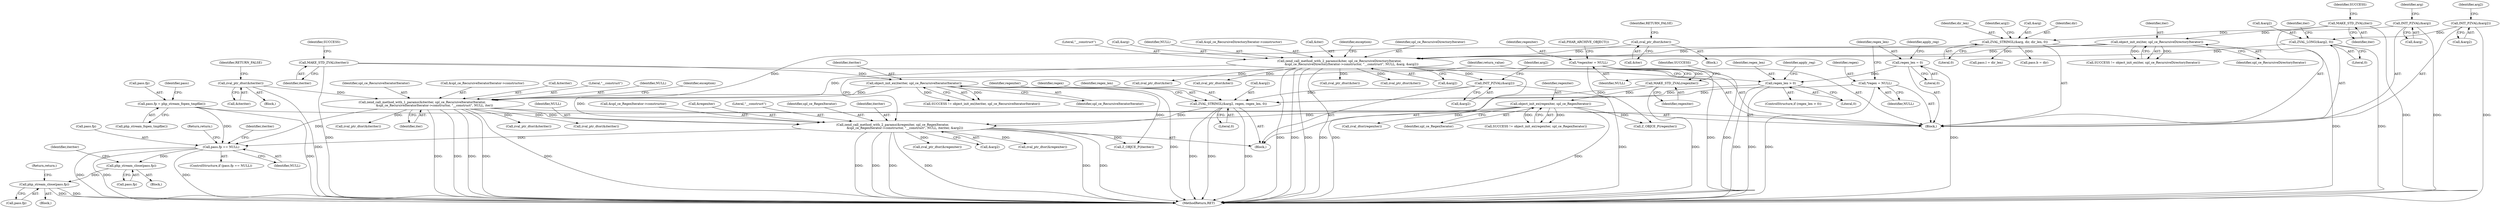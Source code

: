 digraph "0_php_bf58162ddf970f63502837f366930e44d6a992cf_3@API" {
"1000357" [label="(Call,php_stream_close(pass.fp))"];
"1000343" [label="(Call,php_stream_close(pass.fp))"];
"1000325" [label="(Call,pass.fp == NULL)"];
"1000319" [label="(Call,pass.fp = php_stream_fopen_tmpfile())"];
"1000212" [label="(Call,zend_call_method_with_1_params(&iteriter, spl_ce_RecursiveIteratorIterator, \n                        &spl_ce_RecursiveIteratorIterator->constructor, \"__construct\", NULL, iter))"];
"1000208" [label="(Call,zval_ptr_dtor(&iteriter))"];
"1000201" [label="(Call,object_init_ex(iteriter, spl_ce_RecursiveIteratorIterator))"];
"1000196" [label="(Call,MAKE_STD_ZVAL(iteriter))"];
"1000174" [label="(Call,zend_call_method_with_2_params(&iter, spl_ce_RecursiveDirectoryIterator, \n                        &spl_ce_RecursiveDirectoryIterator->constructor, \"__construct\", NULL, &arg, &arg2))"];
"1000154" [label="(Call,zval_ptr_dtor(&iter))"];
"1000150" [label="(Call,object_init_ex(iter, spl_ce_RecursiveDirectoryIterator))"];
"1000145" [label="(Call,MAKE_STD_ZVAL(iter))"];
"1000161" [label="(Call,ZVAL_STRINGL(&arg, dir, dir_len, 0))"];
"1000158" [label="(Call,INIT_PZVAL(&arg))"];
"1000170" [label="(Call,ZVAL_LONG(&arg2, 0))"];
"1000167" [label="(Call,INIT_PZVAL(&arg2))"];
"1000269" [label="(Call,zend_call_method_with_2_params(&regexiter, spl_ce_RegexIterator, \n                        &spl_ce_RegexIterator->constructor, \"__construct\", NULL, iteriter, &arg2))"];
"1000250" [label="(Call,object_init_ex(regexiter, spl_ce_RegexIterator))"];
"1000245" [label="(Call,MAKE_STD_ZVAL(regexiter))"];
"1000124" [label="(Call,*regexiter = NULL)"];
"1000263" [label="(Call,ZVAL_STRINGL(&arg2, regex, regex_len, 0))"];
"1000260" [label="(Call,INIT_PZVAL(&arg2))"];
"1000107" [label="(Call,*regex = NULL)"];
"1000238" [label="(Call,regex_len > 0)"];
"1000112" [label="(Call,regex_len = 0)"];
"1000167" [label="(Call,INIT_PZVAL(&arg2))"];
"1000183" [label="(Identifier,NULL)"];
"1000173" [label="(Literal,0)"];
"1000213" [label="(Call,&iteriter)"];
"1000169" [label="(Identifier,arg2)"];
"1000168" [label="(Call,&arg2)"];
"1000159" [label="(Call,&arg)"];
"1000343" [label="(Call,php_stream_close(pass.fp))"];
"1000150" [label="(Call,object_init_ex(iter, spl_ce_RecursiveDirectoryIterator))"];
"1000340" [label="(Call,zval_ptr_dtor(&regexiter))"];
"1000324" [label="(ControlStructure,if (pass.fp == NULL))"];
"1000220" [label="(Literal,\"__construct\")"];
"1000162" [label="(Call,&arg)"];
"1000272" [label="(Identifier,spl_ce_RegexIterator)"];
"1000196" [label="(Call,MAKE_STD_ZVAL(iteriter))"];
"1000319" [label="(Call,pass.fp = php_stream_fopen_tmpfile())"];
"1000230" [label="(Call,zval_ptr_dtor(&iteriter))"];
"1000212" [label="(Call,zend_call_method_with_1_params(&iteriter, spl_ce_RecursiveIteratorIterator, \n                        &spl_ce_RecursiveIteratorIterator->constructor, \"__construct\", NULL, iter))"];
"1000304" [label="(Call,pass.l = dir_len)"];
"1000157" [label="(Identifier,RETURN_FALSE)"];
"1000334" [label="(Call,zval_ptr_dtor(&iteriter))"];
"1000211" [label="(Identifier,RETURN_FALSE)"];
"1000178" [label="(Call,&spl_ce_RecursiveDirectoryIterator->constructor)"];
"1000273" [label="(Call,&spl_ce_RegexIterator->constructor)"];
"1000268" [label="(Literal,0)"];
"1000263" [label="(Call,ZVAL_STRINGL(&arg2, regex, regex_len, 0))"];
"1000199" [label="(Call,SUCCESS != object_init_ex(iteriter, spl_ce_RecursiveIteratorIterator))"];
"1000323" [label="(Call,php_stream_fopen_tmpfile())"];
"1000280" [label="(Call,&arg2)"];
"1000117" [label="(Identifier,apply_reg)"];
"1000221" [label="(Identifier,NULL)"];
"1000175" [label="(Call,&iter)"];
"1000357" [label="(Call,php_stream_close(pass.fp))"];
"1000325" [label="(Call,pass.fp == NULL)"];
"1000163" [label="(Identifier,arg)"];
"1000320" [label="(Call,pass.fp)"];
"1000171" [label="(Call,&arg2)"];
"1000190" [label="(Identifier,exception)"];
"1000128" [label="(Call,PHAR_ARCHIVE_OBJECT())"];
"1000126" [label="(Identifier,NULL)"];
"1000234" [label="(Call,zval_ptr_dtor(&iter))"];
"1000250" [label="(Call,object_init_ex(regexiter, spl_ce_RegexIterator))"];
"1000354" [label="(Call,zval_ptr_dtor(&regexiter))"];
"1000299" [label="(Call,pass.b = dir)"];
"1000271" [label="(Identifier,regexiter)"];
"1000265" [label="(Identifier,arg2)"];
"1000192" [label="(Call,zval_ptr_dtor(&iter))"];
"1000202" [label="(Identifier,iteriter)"];
"1000225" [label="(Identifier,exception)"];
"1000292" [label="(Call,Z_OBJCE_P(iteriter))"];
"1000186" [label="(Call,&arg2)"];
"1000215" [label="(Identifier,spl_ce_RecursiveIteratorIterator)"];
"1000248" [label="(Call,SUCCESS != object_init_ex(regexiter, spl_ce_RegexIterator))"];
"1000241" [label="(Block,)"];
"1000350" [label="(Identifier,iteriter)"];
"1000107" [label="(Call,*regex = NULL)"];
"1000108" [label="(Identifier,regex)"];
"1000344" [label="(Call,pass.fp)"];
"1000148" [label="(Call,SUCCESS != object_init_ex(iter, spl_ce_RecursiveDirectoryIterator))"];
"1000208" [label="(Call,zval_ptr_dtor(&iteriter))"];
"1000270" [label="(Call,&regexiter)"];
"1000266" [label="(Identifier,regex)"];
"1000267" [label="(Identifier,regex_len)"];
"1000261" [label="(Call,&arg2)"];
"1000145" [label="(Call,MAKE_STD_ZVAL(iter))"];
"1000243" [label="(Identifier,apply_reg)"];
"1000269" [label="(Call,zend_call_method_with_2_params(&regexiter, spl_ce_RegexIterator, \n                        &spl_ce_RegexIterator->constructor, \"__construct\", NULL, iteriter, &arg2))"];
"1000103" [label="(Block,)"];
"1000151" [label="(Identifier,iter)"];
"1000237" [label="(ControlStructure,if (regex_len > 0))"];
"1000201" [label="(Call,object_init_ex(iteriter, spl_ce_RecursiveIteratorIterator))"];
"1000336" [label="(Identifier,iteriter)"];
"1000257" [label="(Call,zval_dtor(regexiter))"];
"1000333" [label="(Block,)"];
"1000166" [label="(Literal,0)"];
"1000327" [label="(Identifier,pass)"];
"1000240" [label="(Literal,0)"];
"1000114" [label="(Literal,0)"];
"1000209" [label="(Call,&iteriter)"];
"1000154" [label="(Call,zval_ptr_dtor(&iter))"];
"1000109" [label="(Identifier,NULL)"];
"1000177" [label="(Identifier,spl_ce_RecursiveDirectoryIterator)"];
"1000113" [label="(Identifier,regex_len)"];
"1000347" [label="(Block,)"];
"1000246" [label="(Identifier,regexiter)"];
"1000290" [label="(Call,Z_OBJCE_P(regexiter))"];
"1000170" [label="(Call,ZVAL_LONG(&arg2, 0))"];
"1000277" [label="(Literal,\"__construct\")"];
"1000238" [label="(Call,regex_len > 0)"];
"1000164" [label="(Identifier,dir)"];
"1000264" [label="(Call,&arg2)"];
"1000112" [label="(Call,regex_len = 0)"];
"1000146" [label="(Identifier,iter)"];
"1000205" [label="(Call,zval_ptr_dtor(&iter))"];
"1000254" [label="(Call,zval_ptr_dtor(&iteriter))"];
"1000161" [label="(Call,ZVAL_STRINGL(&arg, dir, dir_len, 0))"];
"1000204" [label="(Block,)"];
"1000361" [label="(Return,return;)"];
"1000249" [label="(Identifier,SUCCESS)"];
"1000389" [label="(MethodReturn,RET)"];
"1000203" [label="(Identifier,spl_ce_RecursiveIteratorIterator)"];
"1000172" [label="(Identifier,arg2)"];
"1000283" [label="(Identifier,return_value)"];
"1000155" [label="(Call,&iter)"];
"1000153" [label="(Block,)"];
"1000251" [label="(Identifier,regexiter)"];
"1000152" [label="(Identifier,spl_ce_RecursiveDirectoryIterator)"];
"1000174" [label="(Call,zend_call_method_with_2_params(&iter, spl_ce_RecursiveDirectoryIterator, \n                        &spl_ce_RecursiveDirectoryIterator->constructor, \"__construct\", NULL, &arg, &arg2))"];
"1000326" [label="(Call,pass.fp)"];
"1000125" [label="(Identifier,regexiter)"];
"1000239" [label="(Identifier,regex_len)"];
"1000176" [label="(Identifier,iter)"];
"1000165" [label="(Identifier,dir_len)"];
"1000279" [label="(Identifier,iteriter)"];
"1000358" [label="(Call,pass.fp)"];
"1000329" [label="(Identifier,NULL)"];
"1000222" [label="(Identifier,iter)"];
"1000158" [label="(Call,INIT_PZVAL(&arg))"];
"1000200" [label="(Identifier,SUCCESS)"];
"1000278" [label="(Identifier,NULL)"];
"1000149" [label="(Identifier,SUCCESS)"];
"1000331" [label="(Return,return;)"];
"1000252" [label="(Identifier,spl_ce_RegexIterator)"];
"1000245" [label="(Call,MAKE_STD_ZVAL(regexiter))"];
"1000260" [label="(Call,INIT_PZVAL(&arg2))"];
"1000197" [label="(Identifier,iteriter)"];
"1000182" [label="(Literal,\"__construct\")"];
"1000227" [label="(Call,zval_ptr_dtor(&iter))"];
"1000216" [label="(Call,&spl_ce_RecursiveIteratorIterator->constructor)"];
"1000124" [label="(Call,*regexiter = NULL)"];
"1000184" [label="(Call,&arg)"];
"1000357" -> "1000347"  [label="AST: "];
"1000357" -> "1000358"  [label="CFG: "];
"1000358" -> "1000357"  [label="AST: "];
"1000361" -> "1000357"  [label="CFG: "];
"1000357" -> "1000389"  [label="DDG: "];
"1000357" -> "1000389"  [label="DDG: "];
"1000343" -> "1000357"  [label="DDG: "];
"1000343" -> "1000333"  [label="AST: "];
"1000343" -> "1000344"  [label="CFG: "];
"1000344" -> "1000343"  [label="AST: "];
"1000350" -> "1000343"  [label="CFG: "];
"1000325" -> "1000343"  [label="DDG: "];
"1000325" -> "1000324"  [label="AST: "];
"1000325" -> "1000329"  [label="CFG: "];
"1000326" -> "1000325"  [label="AST: "];
"1000329" -> "1000325"  [label="AST: "];
"1000331" -> "1000325"  [label="CFG: "];
"1000336" -> "1000325"  [label="CFG: "];
"1000325" -> "1000389"  [label="DDG: "];
"1000325" -> "1000389"  [label="DDG: "];
"1000325" -> "1000389"  [label="DDG: "];
"1000319" -> "1000325"  [label="DDG: "];
"1000212" -> "1000325"  [label="DDG: "];
"1000269" -> "1000325"  [label="DDG: "];
"1000319" -> "1000103"  [label="AST: "];
"1000319" -> "1000323"  [label="CFG: "];
"1000320" -> "1000319"  [label="AST: "];
"1000323" -> "1000319"  [label="AST: "];
"1000327" -> "1000319"  [label="CFG: "];
"1000319" -> "1000389"  [label="DDG: "];
"1000212" -> "1000103"  [label="AST: "];
"1000212" -> "1000222"  [label="CFG: "];
"1000213" -> "1000212"  [label="AST: "];
"1000215" -> "1000212"  [label="AST: "];
"1000216" -> "1000212"  [label="AST: "];
"1000220" -> "1000212"  [label="AST: "];
"1000221" -> "1000212"  [label="AST: "];
"1000222" -> "1000212"  [label="AST: "];
"1000225" -> "1000212"  [label="CFG: "];
"1000212" -> "1000389"  [label="DDG: "];
"1000212" -> "1000389"  [label="DDG: "];
"1000212" -> "1000389"  [label="DDG: "];
"1000212" -> "1000389"  [label="DDG: "];
"1000212" -> "1000389"  [label="DDG: "];
"1000208" -> "1000212"  [label="DDG: "];
"1000201" -> "1000212"  [label="DDG: "];
"1000174" -> "1000212"  [label="DDG: "];
"1000150" -> "1000212"  [label="DDG: "];
"1000212" -> "1000230"  [label="DDG: "];
"1000212" -> "1000254"  [label="DDG: "];
"1000212" -> "1000269"  [label="DDG: "];
"1000212" -> "1000334"  [label="DDG: "];
"1000208" -> "1000204"  [label="AST: "];
"1000208" -> "1000209"  [label="CFG: "];
"1000209" -> "1000208"  [label="AST: "];
"1000211" -> "1000208"  [label="CFG: "];
"1000208" -> "1000389"  [label="DDG: "];
"1000201" -> "1000199"  [label="AST: "];
"1000201" -> "1000203"  [label="CFG: "];
"1000202" -> "1000201"  [label="AST: "];
"1000203" -> "1000201"  [label="AST: "];
"1000199" -> "1000201"  [label="CFG: "];
"1000201" -> "1000389"  [label="DDG: "];
"1000201" -> "1000199"  [label="DDG: "];
"1000201" -> "1000199"  [label="DDG: "];
"1000196" -> "1000201"  [label="DDG: "];
"1000201" -> "1000269"  [label="DDG: "];
"1000201" -> "1000292"  [label="DDG: "];
"1000196" -> "1000103"  [label="AST: "];
"1000196" -> "1000197"  [label="CFG: "];
"1000197" -> "1000196"  [label="AST: "];
"1000200" -> "1000196"  [label="CFG: "];
"1000196" -> "1000389"  [label="DDG: "];
"1000174" -> "1000103"  [label="AST: "];
"1000174" -> "1000186"  [label="CFG: "];
"1000175" -> "1000174"  [label="AST: "];
"1000177" -> "1000174"  [label="AST: "];
"1000178" -> "1000174"  [label="AST: "];
"1000182" -> "1000174"  [label="AST: "];
"1000183" -> "1000174"  [label="AST: "];
"1000184" -> "1000174"  [label="AST: "];
"1000186" -> "1000174"  [label="AST: "];
"1000190" -> "1000174"  [label="CFG: "];
"1000174" -> "1000389"  [label="DDG: "];
"1000174" -> "1000389"  [label="DDG: "];
"1000174" -> "1000389"  [label="DDG: "];
"1000174" -> "1000389"  [label="DDG: "];
"1000174" -> "1000389"  [label="DDG: "];
"1000154" -> "1000174"  [label="DDG: "];
"1000150" -> "1000174"  [label="DDG: "];
"1000161" -> "1000174"  [label="DDG: "];
"1000170" -> "1000174"  [label="DDG: "];
"1000174" -> "1000192"  [label="DDG: "];
"1000174" -> "1000205"  [label="DDG: "];
"1000174" -> "1000227"  [label="DDG: "];
"1000174" -> "1000234"  [label="DDG: "];
"1000174" -> "1000260"  [label="DDG: "];
"1000154" -> "1000153"  [label="AST: "];
"1000154" -> "1000155"  [label="CFG: "];
"1000155" -> "1000154"  [label="AST: "];
"1000157" -> "1000154"  [label="CFG: "];
"1000150" -> "1000148"  [label="AST: "];
"1000150" -> "1000152"  [label="CFG: "];
"1000151" -> "1000150"  [label="AST: "];
"1000152" -> "1000150"  [label="AST: "];
"1000148" -> "1000150"  [label="CFG: "];
"1000150" -> "1000148"  [label="DDG: "];
"1000150" -> "1000148"  [label="DDG: "];
"1000145" -> "1000150"  [label="DDG: "];
"1000145" -> "1000103"  [label="AST: "];
"1000145" -> "1000146"  [label="CFG: "];
"1000146" -> "1000145"  [label="AST: "];
"1000149" -> "1000145"  [label="CFG: "];
"1000145" -> "1000389"  [label="DDG: "];
"1000161" -> "1000103"  [label="AST: "];
"1000161" -> "1000166"  [label="CFG: "];
"1000162" -> "1000161"  [label="AST: "];
"1000164" -> "1000161"  [label="AST: "];
"1000165" -> "1000161"  [label="AST: "];
"1000166" -> "1000161"  [label="AST: "];
"1000169" -> "1000161"  [label="CFG: "];
"1000161" -> "1000389"  [label="DDG: "];
"1000158" -> "1000161"  [label="DDG: "];
"1000161" -> "1000299"  [label="DDG: "];
"1000161" -> "1000304"  [label="DDG: "];
"1000158" -> "1000103"  [label="AST: "];
"1000158" -> "1000159"  [label="CFG: "];
"1000159" -> "1000158"  [label="AST: "];
"1000163" -> "1000158"  [label="CFG: "];
"1000158" -> "1000389"  [label="DDG: "];
"1000170" -> "1000103"  [label="AST: "];
"1000170" -> "1000173"  [label="CFG: "];
"1000171" -> "1000170"  [label="AST: "];
"1000173" -> "1000170"  [label="AST: "];
"1000176" -> "1000170"  [label="CFG: "];
"1000170" -> "1000389"  [label="DDG: "];
"1000167" -> "1000170"  [label="DDG: "];
"1000167" -> "1000103"  [label="AST: "];
"1000167" -> "1000168"  [label="CFG: "];
"1000168" -> "1000167"  [label="AST: "];
"1000172" -> "1000167"  [label="CFG: "];
"1000167" -> "1000389"  [label="DDG: "];
"1000269" -> "1000241"  [label="AST: "];
"1000269" -> "1000280"  [label="CFG: "];
"1000270" -> "1000269"  [label="AST: "];
"1000272" -> "1000269"  [label="AST: "];
"1000273" -> "1000269"  [label="AST: "];
"1000277" -> "1000269"  [label="AST: "];
"1000278" -> "1000269"  [label="AST: "];
"1000279" -> "1000269"  [label="AST: "];
"1000280" -> "1000269"  [label="AST: "];
"1000283" -> "1000269"  [label="CFG: "];
"1000269" -> "1000389"  [label="DDG: "];
"1000269" -> "1000389"  [label="DDG: "];
"1000269" -> "1000389"  [label="DDG: "];
"1000269" -> "1000389"  [label="DDG: "];
"1000269" -> "1000389"  [label="DDG: "];
"1000269" -> "1000389"  [label="DDG: "];
"1000250" -> "1000269"  [label="DDG: "];
"1000263" -> "1000269"  [label="DDG: "];
"1000269" -> "1000292"  [label="DDG: "];
"1000269" -> "1000340"  [label="DDG: "];
"1000269" -> "1000354"  [label="DDG: "];
"1000250" -> "1000248"  [label="AST: "];
"1000250" -> "1000252"  [label="CFG: "];
"1000251" -> "1000250"  [label="AST: "];
"1000252" -> "1000250"  [label="AST: "];
"1000248" -> "1000250"  [label="CFG: "];
"1000250" -> "1000389"  [label="DDG: "];
"1000250" -> "1000248"  [label="DDG: "];
"1000250" -> "1000248"  [label="DDG: "];
"1000245" -> "1000250"  [label="DDG: "];
"1000250" -> "1000257"  [label="DDG: "];
"1000250" -> "1000290"  [label="DDG: "];
"1000245" -> "1000241"  [label="AST: "];
"1000245" -> "1000246"  [label="CFG: "];
"1000246" -> "1000245"  [label="AST: "];
"1000249" -> "1000245"  [label="CFG: "];
"1000245" -> "1000389"  [label="DDG: "];
"1000124" -> "1000245"  [label="DDG: "];
"1000124" -> "1000103"  [label="AST: "];
"1000124" -> "1000126"  [label="CFG: "];
"1000125" -> "1000124"  [label="AST: "];
"1000126" -> "1000124"  [label="AST: "];
"1000128" -> "1000124"  [label="CFG: "];
"1000124" -> "1000389"  [label="DDG: "];
"1000124" -> "1000389"  [label="DDG: "];
"1000124" -> "1000290"  [label="DDG: "];
"1000263" -> "1000241"  [label="AST: "];
"1000263" -> "1000268"  [label="CFG: "];
"1000264" -> "1000263"  [label="AST: "];
"1000266" -> "1000263"  [label="AST: "];
"1000267" -> "1000263"  [label="AST: "];
"1000268" -> "1000263"  [label="AST: "];
"1000271" -> "1000263"  [label="CFG: "];
"1000263" -> "1000389"  [label="DDG: "];
"1000263" -> "1000389"  [label="DDG: "];
"1000263" -> "1000389"  [label="DDG: "];
"1000260" -> "1000263"  [label="DDG: "];
"1000107" -> "1000263"  [label="DDG: "];
"1000238" -> "1000263"  [label="DDG: "];
"1000260" -> "1000241"  [label="AST: "];
"1000260" -> "1000261"  [label="CFG: "];
"1000261" -> "1000260"  [label="AST: "];
"1000265" -> "1000260"  [label="CFG: "];
"1000260" -> "1000389"  [label="DDG: "];
"1000107" -> "1000103"  [label="AST: "];
"1000107" -> "1000109"  [label="CFG: "];
"1000108" -> "1000107"  [label="AST: "];
"1000109" -> "1000107"  [label="AST: "];
"1000113" -> "1000107"  [label="CFG: "];
"1000107" -> "1000389"  [label="DDG: "];
"1000238" -> "1000237"  [label="AST: "];
"1000238" -> "1000240"  [label="CFG: "];
"1000239" -> "1000238"  [label="AST: "];
"1000240" -> "1000238"  [label="AST: "];
"1000243" -> "1000238"  [label="CFG: "];
"1000283" -> "1000238"  [label="CFG: "];
"1000238" -> "1000389"  [label="DDG: "];
"1000238" -> "1000389"  [label="DDG: "];
"1000112" -> "1000238"  [label="DDG: "];
"1000112" -> "1000103"  [label="AST: "];
"1000112" -> "1000114"  [label="CFG: "];
"1000113" -> "1000112"  [label="AST: "];
"1000114" -> "1000112"  [label="AST: "];
"1000117" -> "1000112"  [label="CFG: "];
"1000112" -> "1000389"  [label="DDG: "];
}
